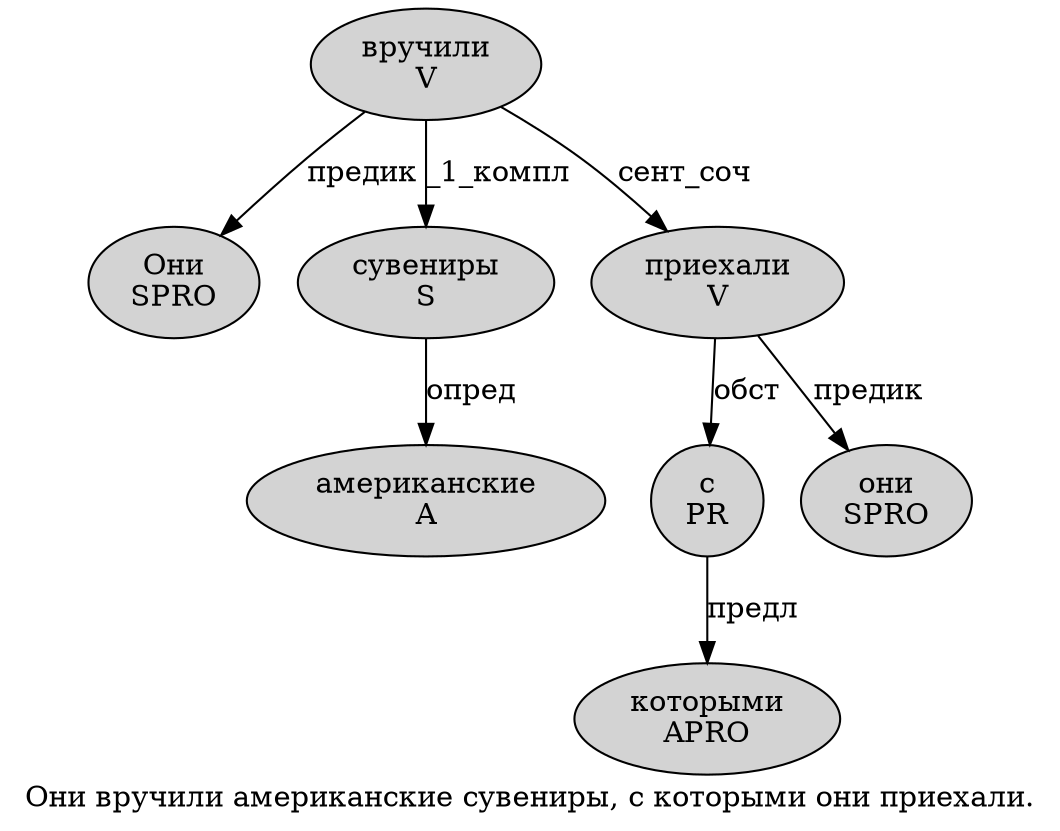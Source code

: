 digraph SENTENCE_978 {
	graph [label="Они вручили американские сувениры, с которыми они приехали."]
	node [style=filled]
		0 [label="Они
SPRO" color="" fillcolor=lightgray penwidth=1 shape=ellipse]
		1 [label="вручили
V" color="" fillcolor=lightgray penwidth=1 shape=ellipse]
		2 [label="американские
A" color="" fillcolor=lightgray penwidth=1 shape=ellipse]
		3 [label="сувениры
S" color="" fillcolor=lightgray penwidth=1 shape=ellipse]
		5 [label="с
PR" color="" fillcolor=lightgray penwidth=1 shape=ellipse]
		6 [label="которыми
APRO" color="" fillcolor=lightgray penwidth=1 shape=ellipse]
		7 [label="они
SPRO" color="" fillcolor=lightgray penwidth=1 shape=ellipse]
		8 [label="приехали
V" color="" fillcolor=lightgray penwidth=1 shape=ellipse]
			5 -> 6 [label="предл"]
			1 -> 0 [label="предик"]
			1 -> 3 [label="_1_компл"]
			1 -> 8 [label="сент_соч"]
			3 -> 2 [label="опред"]
			8 -> 5 [label="обст"]
			8 -> 7 [label="предик"]
}